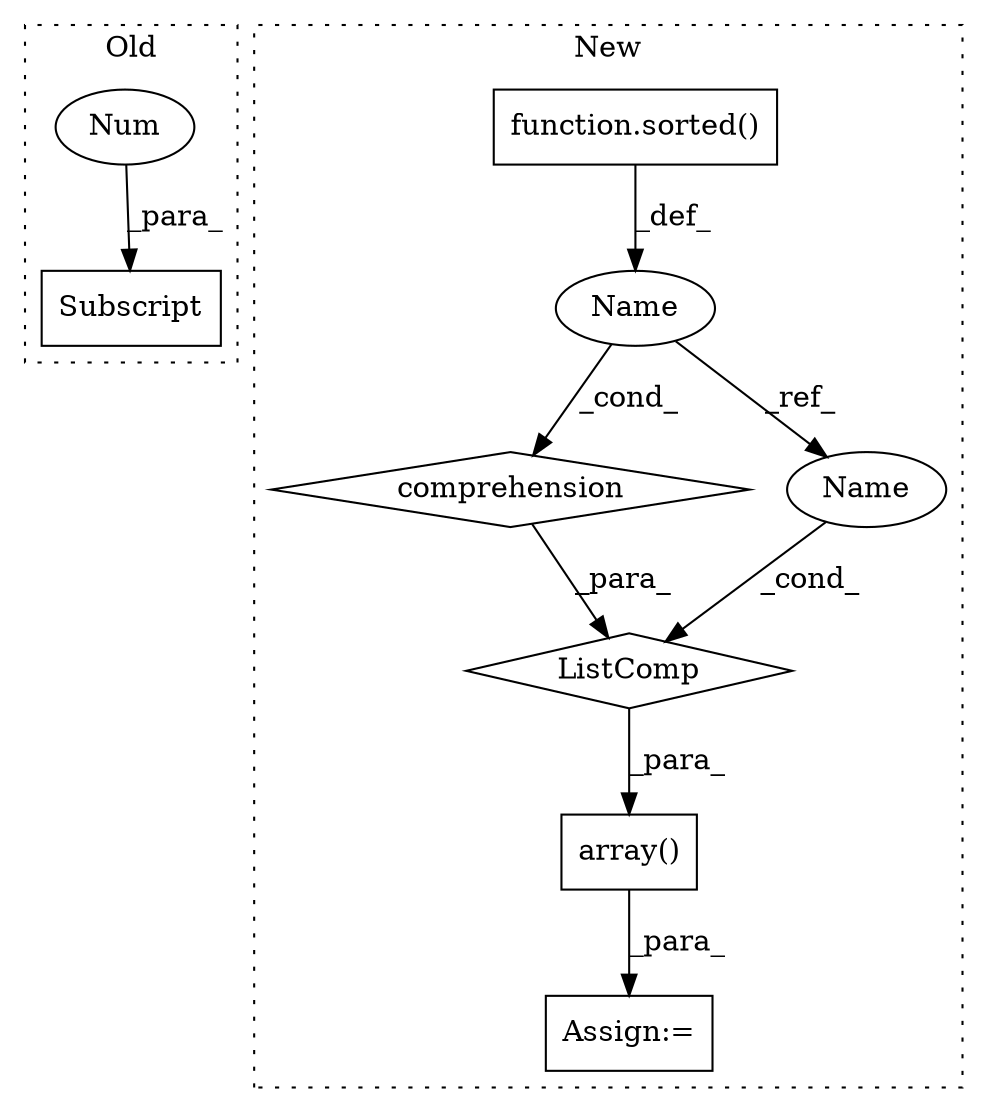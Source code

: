 digraph G {
subgraph cluster0 {
1 [label="Subscript" a="63" s="4457,0" l="10,0" shape="box"];
3 [label="Num" a="76" s="4465" l="1" shape="ellipse"];
label = "Old";
style="dotted";
}
subgraph cluster1 {
2 [label="function.sorted()" a="75" s="5177,5187" l="7,1" shape="box"];
4 [label="Assign:=" a="68" s="5409" l="3" shape="box"];
5 [label="array()" a="75" s="5296,5311" l="9,1" shape="box"];
6 [label="ListComp" a="106" s="5154" l="35" shape="diamond"];
7 [label="comprehension" a="45" s="5161" l="3" shape="diamond"];
8 [label="Name" a="87" s="5168" l="5" shape="ellipse"];
9 [label="Name" a="87" s="5155" l="5" shape="ellipse"];
label = "New";
style="dotted";
}
2 -> 8 [label="_def_"];
3 -> 1 [label="_para_"];
5 -> 4 [label="_para_"];
6 -> 5 [label="_para_"];
7 -> 6 [label="_para_"];
8 -> 7 [label="_cond_"];
8 -> 9 [label="_ref_"];
9 -> 6 [label="_cond_"];
}